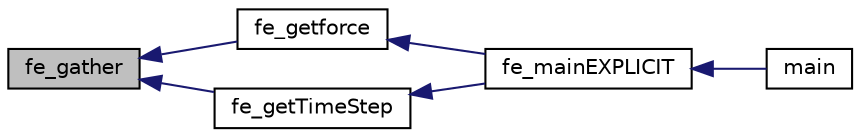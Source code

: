 digraph "fe_gather"
{
  edge [fontname="Helvetica",fontsize="10",labelfontname="Helvetica",labelfontsize="10"];
  node [fontname="Helvetica",fontsize="10",shape=record];
  rankdir="LR";
  Node2 [label="fe_gather",height=0.2,width=0.4,color="black", fillcolor="grey75", style="filled", fontcolor="black"];
  Node2 -> Node3 [dir="back",color="midnightblue",fontsize="10",style="solid",fontname="Helvetica"];
  Node3 [label="fe_getforce",height=0.2,width=0.4,color="black", fillcolor="white", style="filled",URL="$fe__getforce_8cpp.html#aa8f7f6d72c6b57c721b23a38e2e20fc5"];
  Node3 -> Node4 [dir="back",color="midnightblue",fontsize="10",style="solid",fontname="Helvetica"];
  Node4 [label="fe_mainEXPLICIT",height=0.2,width=0.4,color="black", fillcolor="white", style="filled",URL="$fe__main_e_x_p_l_i_c_i_t_8cpp.html#ab2f8704631ca6c23a453d1905efbb162",tooltip="This function carries out the explicit dynamic analysis of the FEM problem. "];
  Node4 -> Node5 [dir="back",color="midnightblue",fontsize="10",style="solid",fontname="Helvetica"];
  Node5 [label="main",height=0.2,width=0.4,color="black", fillcolor="white", style="filled",URL="$main_8cpp.html#ae66f6b31b5ad750f1fe042a706a4e3d4"];
  Node2 -> Node6 [dir="back",color="midnightblue",fontsize="10",style="solid",fontname="Helvetica"];
  Node6 [label="fe_getTimeStep",height=0.2,width=0.4,color="black", fillcolor="white", style="filled",URL="$fe___time_step_8cpp.html#af737926a3dfd669254a56dbbf675ac92"];
  Node6 -> Node4 [dir="back",color="midnightblue",fontsize="10",style="solid",fontname="Helvetica"];
}
